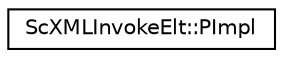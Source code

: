 digraph "Graphical Class Hierarchy"
{
 // LATEX_PDF_SIZE
  edge [fontname="Helvetica",fontsize="10",labelfontname="Helvetica",labelfontsize="10"];
  node [fontname="Helvetica",fontsize="10",shape=record];
  rankdir="LR";
  Node0 [label="ScXMLInvokeElt::PImpl",height=0.2,width=0.4,color="black", fillcolor="white", style="filled",URL="$classScXMLInvokeElt_1_1PImpl.html",tooltip=" "];
}
